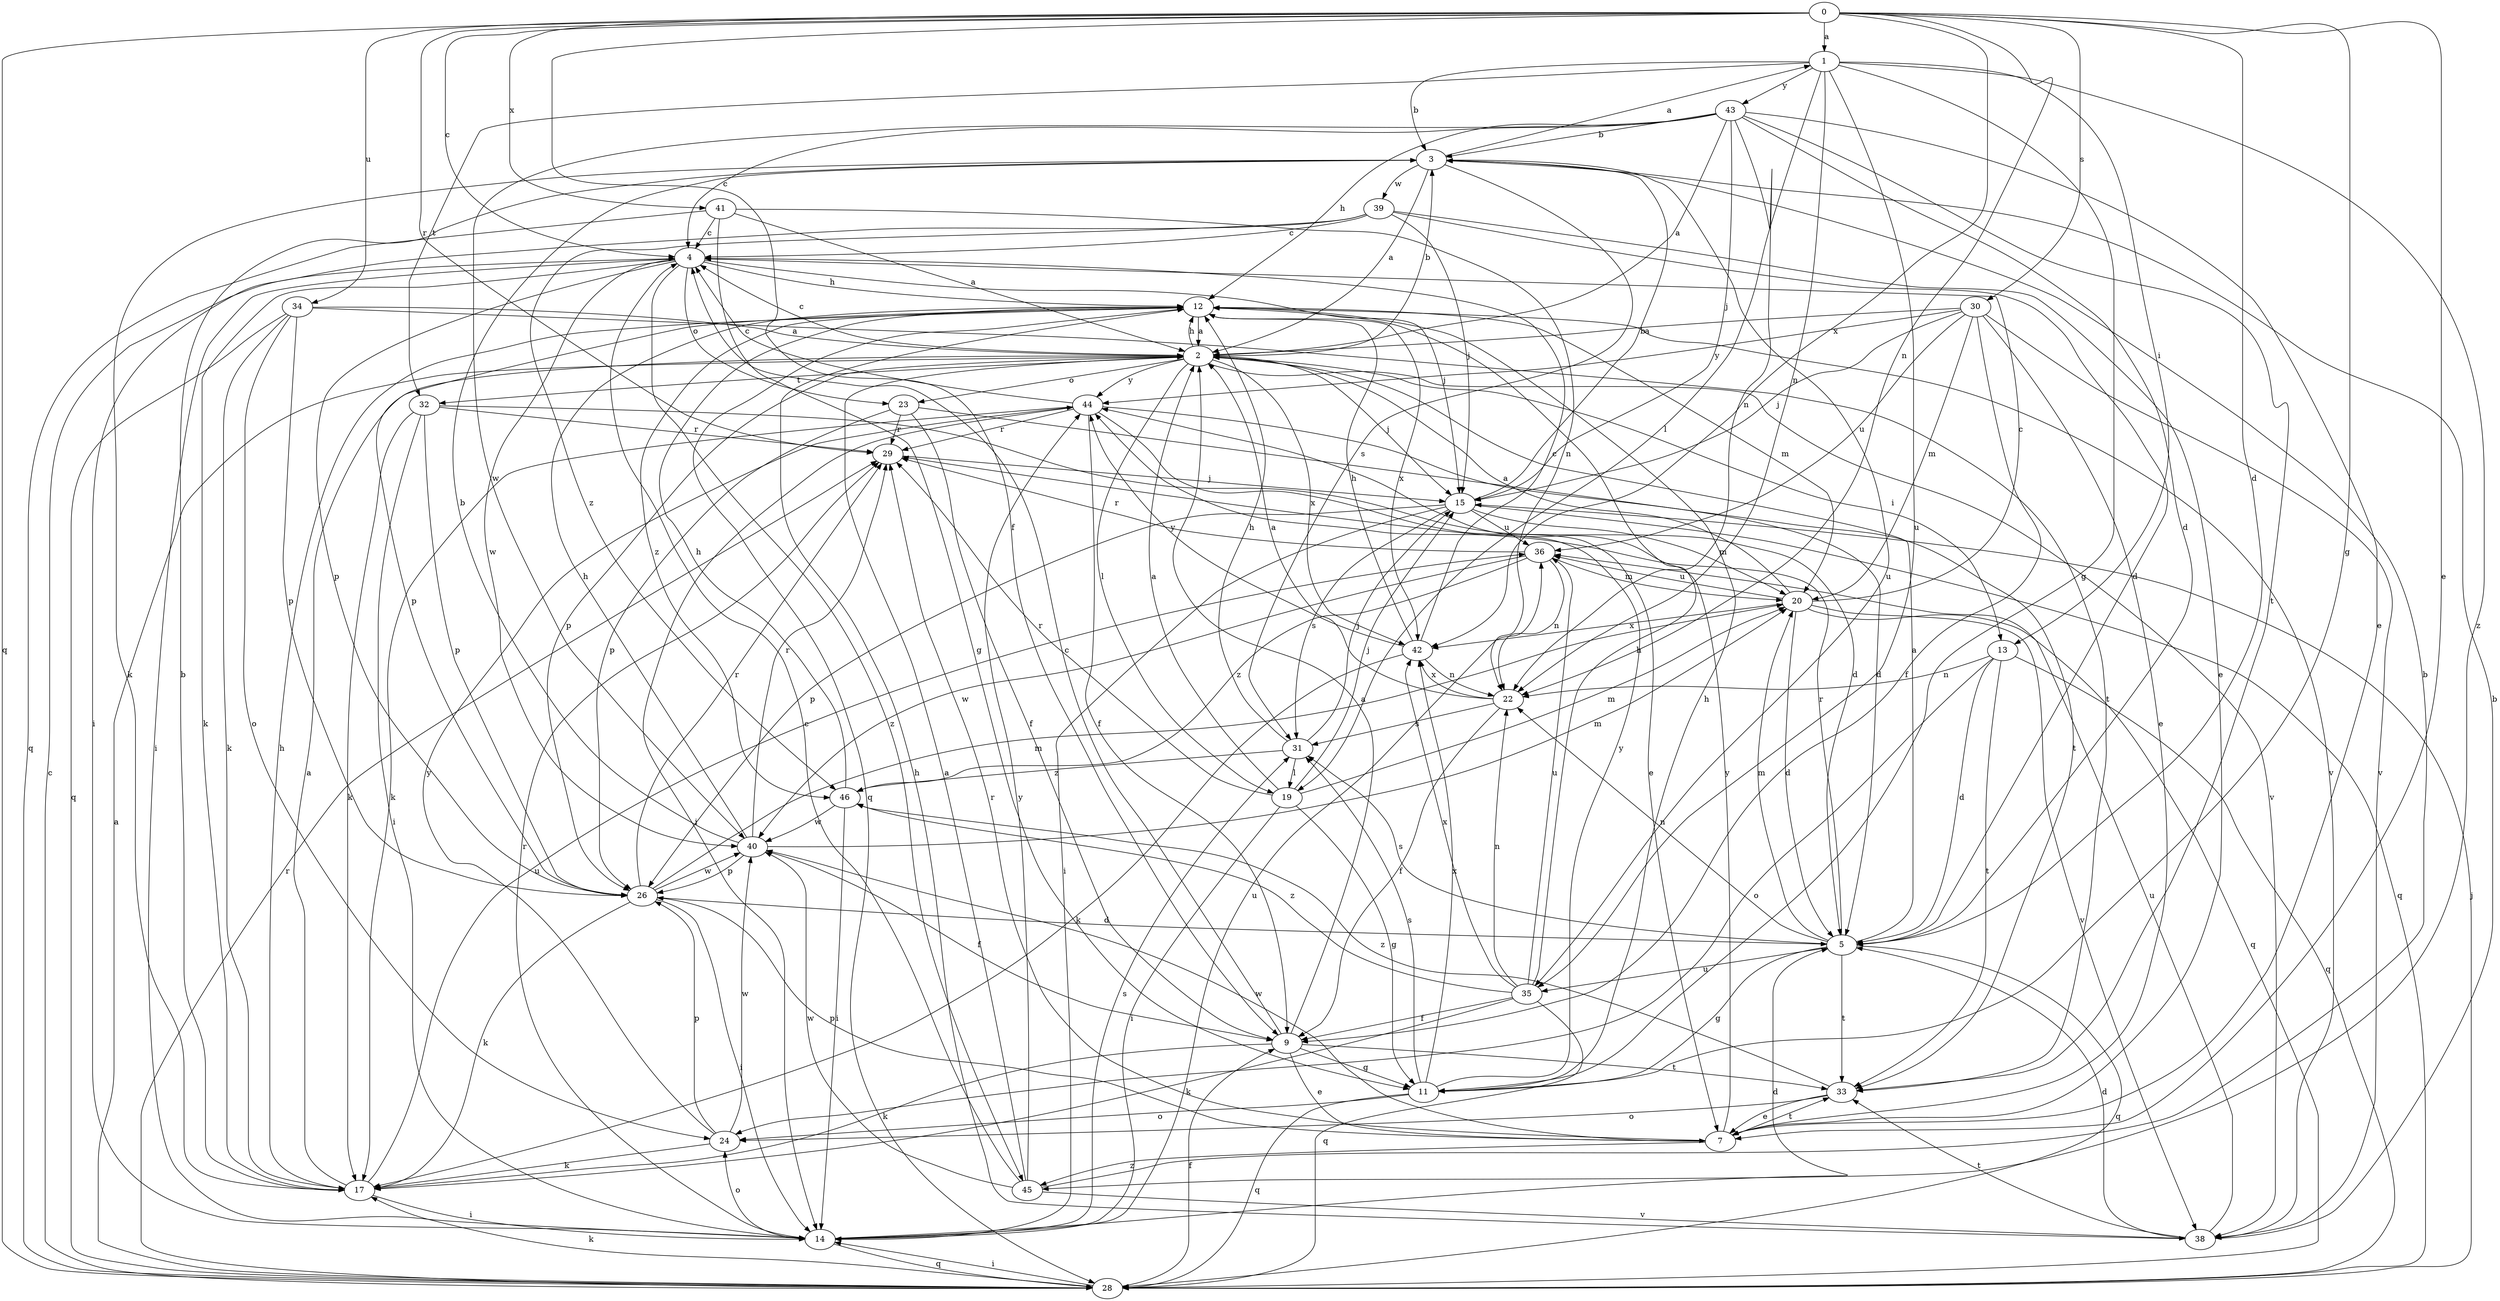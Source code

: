 strict digraph  {
0;
1;
2;
3;
4;
5;
7;
9;
11;
12;
13;
14;
15;
17;
19;
20;
22;
23;
24;
26;
28;
29;
30;
31;
32;
33;
34;
35;
36;
38;
39;
40;
41;
42;
43;
44;
45;
46;
0 -> 1  [label=a];
0 -> 4  [label=c];
0 -> 5  [label=d];
0 -> 7  [label=e];
0 -> 9  [label=f];
0 -> 11  [label=g];
0 -> 22  [label=n];
0 -> 28  [label=q];
0 -> 29  [label=r];
0 -> 30  [label=s];
0 -> 34  [label=u];
0 -> 41  [label=x];
0 -> 42  [label=x];
1 -> 3  [label=b];
1 -> 11  [label=g];
1 -> 13  [label=i];
1 -> 19  [label=l];
1 -> 22  [label=n];
1 -> 32  [label=t];
1 -> 35  [label=u];
1 -> 43  [label=y];
1 -> 45  [label=z];
2 -> 3  [label=b];
2 -> 4  [label=c];
2 -> 12  [label=h];
2 -> 13  [label=i];
2 -> 15  [label=j];
2 -> 19  [label=l];
2 -> 23  [label=o];
2 -> 26  [label=p];
2 -> 32  [label=t];
2 -> 38  [label=v];
2 -> 42  [label=x];
2 -> 44  [label=y];
3 -> 1  [label=a];
3 -> 2  [label=a];
3 -> 17  [label=k];
3 -> 31  [label=s];
3 -> 35  [label=u];
3 -> 39  [label=w];
4 -> 12  [label=h];
4 -> 14  [label=i];
4 -> 15  [label=j];
4 -> 17  [label=k];
4 -> 23  [label=o];
4 -> 26  [label=p];
4 -> 40  [label=w];
4 -> 45  [label=z];
5 -> 2  [label=a];
5 -> 11  [label=g];
5 -> 20  [label=m];
5 -> 22  [label=n];
5 -> 28  [label=q];
5 -> 29  [label=r];
5 -> 31  [label=s];
5 -> 33  [label=t];
5 -> 35  [label=u];
7 -> 26  [label=p];
7 -> 29  [label=r];
7 -> 33  [label=t];
7 -> 40  [label=w];
7 -> 44  [label=y];
7 -> 45  [label=z];
9 -> 2  [label=a];
9 -> 4  [label=c];
9 -> 7  [label=e];
9 -> 11  [label=g];
9 -> 17  [label=k];
9 -> 33  [label=t];
11 -> 12  [label=h];
11 -> 24  [label=o];
11 -> 28  [label=q];
11 -> 31  [label=s];
11 -> 42  [label=x];
11 -> 44  [label=y];
12 -> 2  [label=a];
12 -> 20  [label=m];
12 -> 26  [label=p];
12 -> 28  [label=q];
12 -> 38  [label=v];
12 -> 42  [label=x];
12 -> 46  [label=z];
13 -> 5  [label=d];
13 -> 22  [label=n];
13 -> 24  [label=o];
13 -> 28  [label=q];
13 -> 33  [label=t];
14 -> 5  [label=d];
14 -> 24  [label=o];
14 -> 28  [label=q];
14 -> 29  [label=r];
14 -> 31  [label=s];
14 -> 36  [label=u];
15 -> 3  [label=b];
15 -> 14  [label=i];
15 -> 20  [label=m];
15 -> 26  [label=p];
15 -> 28  [label=q];
15 -> 31  [label=s];
15 -> 36  [label=u];
17 -> 2  [label=a];
17 -> 3  [label=b];
17 -> 12  [label=h];
17 -> 14  [label=i];
17 -> 36  [label=u];
19 -> 2  [label=a];
19 -> 11  [label=g];
19 -> 14  [label=i];
19 -> 15  [label=j];
19 -> 20  [label=m];
19 -> 29  [label=r];
20 -> 2  [label=a];
20 -> 4  [label=c];
20 -> 5  [label=d];
20 -> 28  [label=q];
20 -> 36  [label=u];
20 -> 38  [label=v];
20 -> 42  [label=x];
22 -> 2  [label=a];
22 -> 9  [label=f];
22 -> 31  [label=s];
22 -> 42  [label=x];
23 -> 9  [label=f];
23 -> 26  [label=p];
23 -> 29  [label=r];
23 -> 33  [label=t];
24 -> 17  [label=k];
24 -> 26  [label=p];
24 -> 40  [label=w];
24 -> 44  [label=y];
26 -> 5  [label=d];
26 -> 14  [label=i];
26 -> 17  [label=k];
26 -> 20  [label=m];
26 -> 29  [label=r];
26 -> 40  [label=w];
28 -> 2  [label=a];
28 -> 4  [label=c];
28 -> 9  [label=f];
28 -> 14  [label=i];
28 -> 15  [label=j];
28 -> 17  [label=k];
28 -> 29  [label=r];
29 -> 15  [label=j];
30 -> 2  [label=a];
30 -> 7  [label=e];
30 -> 9  [label=f];
30 -> 15  [label=j];
30 -> 20  [label=m];
30 -> 36  [label=u];
30 -> 38  [label=v];
30 -> 44  [label=y];
31 -> 12  [label=h];
31 -> 15  [label=j];
31 -> 19  [label=l];
31 -> 46  [label=z];
32 -> 5  [label=d];
32 -> 14  [label=i];
32 -> 17  [label=k];
32 -> 26  [label=p];
32 -> 29  [label=r];
33 -> 7  [label=e];
33 -> 24  [label=o];
33 -> 46  [label=z];
34 -> 2  [label=a];
34 -> 17  [label=k];
34 -> 24  [label=o];
34 -> 26  [label=p];
34 -> 28  [label=q];
34 -> 33  [label=t];
35 -> 9  [label=f];
35 -> 12  [label=h];
35 -> 17  [label=k];
35 -> 22  [label=n];
35 -> 28  [label=q];
35 -> 36  [label=u];
35 -> 42  [label=x];
35 -> 46  [label=z];
36 -> 20  [label=m];
36 -> 22  [label=n];
36 -> 29  [label=r];
36 -> 40  [label=w];
36 -> 46  [label=z];
38 -> 3  [label=b];
38 -> 5  [label=d];
38 -> 12  [label=h];
38 -> 33  [label=t];
38 -> 36  [label=u];
39 -> 4  [label=c];
39 -> 5  [label=d];
39 -> 7  [label=e];
39 -> 14  [label=i];
39 -> 15  [label=j];
39 -> 46  [label=z];
40 -> 3  [label=b];
40 -> 9  [label=f];
40 -> 12  [label=h];
40 -> 20  [label=m];
40 -> 26  [label=p];
40 -> 29  [label=r];
41 -> 2  [label=a];
41 -> 4  [label=c];
41 -> 11  [label=g];
41 -> 22  [label=n];
41 -> 28  [label=q];
42 -> 4  [label=c];
42 -> 12  [label=h];
42 -> 17  [label=k];
42 -> 22  [label=n];
42 -> 44  [label=y];
43 -> 2  [label=a];
43 -> 3  [label=b];
43 -> 4  [label=c];
43 -> 5  [label=d];
43 -> 7  [label=e];
43 -> 12  [label=h];
43 -> 15  [label=j];
43 -> 22  [label=n];
43 -> 33  [label=t];
43 -> 40  [label=w];
44 -> 4  [label=c];
44 -> 5  [label=d];
44 -> 7  [label=e];
44 -> 9  [label=f];
44 -> 14  [label=i];
44 -> 17  [label=k];
44 -> 29  [label=r];
45 -> 2  [label=a];
45 -> 3  [label=b];
45 -> 4  [label=c];
45 -> 38  [label=v];
45 -> 40  [label=w];
45 -> 44  [label=y];
46 -> 12  [label=h];
46 -> 14  [label=i];
46 -> 40  [label=w];
}
